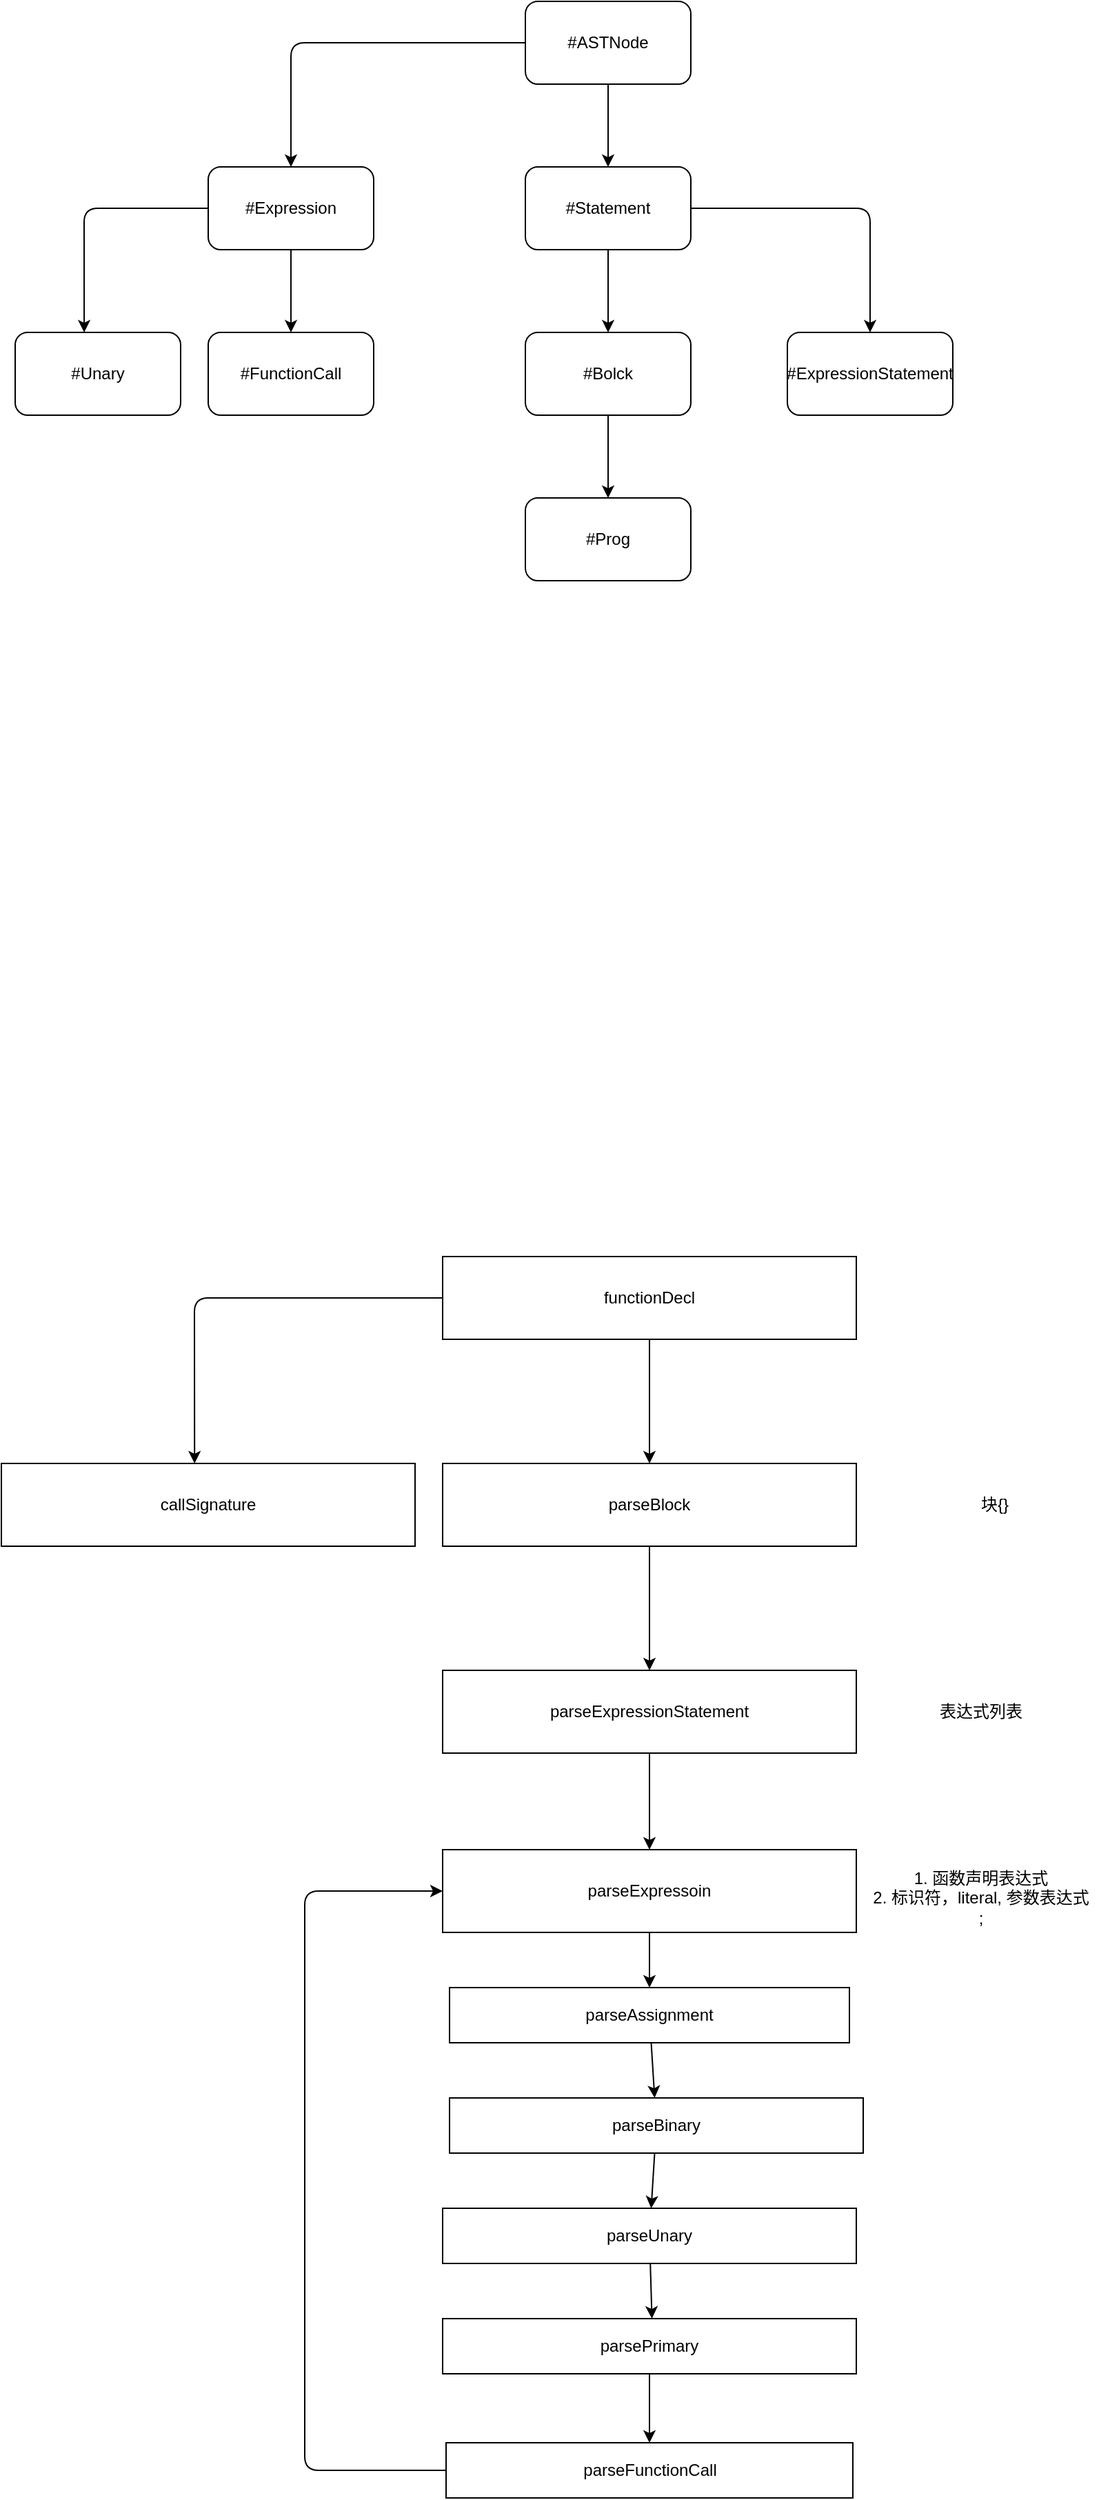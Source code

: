 <mxfile>
    <diagram id="_y1wDWIOW0_VSxdC8dC5" name="Page-1">
        <mxGraphModel dx="1592" dy="779" grid="1" gridSize="10" guides="1" tooltips="1" connect="1" arrows="1" fold="1" page="1" pageScale="1" pageWidth="850" pageHeight="1100" math="0" shadow="0">
            <root>
                <mxCell id="0"/>
                <mxCell id="1" parent="0"/>
                <mxCell id="4" style="edgeStyle=none;html=1;" parent="1" source="2" target="3" edge="1">
                    <mxGeometry relative="1" as="geometry"/>
                </mxCell>
                <mxCell id="31" style="edgeStyle=none;html=1;entryX=0.5;entryY=0;entryDx=0;entryDy=0;" edge="1" parent="1" source="2" target="32">
                    <mxGeometry relative="1" as="geometry">
                        <mxPoint x="100" y="190" as="targetPoint"/>
                        <Array as="points">
                            <mxPoint x="70" y="190"/>
                        </Array>
                    </mxGeometry>
                </mxCell>
                <object label="#ASTNode" hedietLinkedDataV1_path="../ast.ts" hedietLinkedDataV1_start_col_x-num="0" hedietLinkedDataV1_start_line_x-num="31" hedietLinkedDataV1_end_col_x-num="0" hedietLinkedDataV1_end_line_x-num="31" id="2">
                    <mxCell style="rounded=1;whiteSpace=wrap;html=1;" parent="1" vertex="1">
                        <mxGeometry x="240" y="160" width="120" height="60" as="geometry"/>
                    </mxCell>
                </object>
                <mxCell id="6" style="edgeStyle=none;html=1;exitX=0.5;exitY=1;exitDx=0;exitDy=0;" parent="1" source="3" target="5" edge="1">
                    <mxGeometry relative="1" as="geometry"/>
                </mxCell>
                <mxCell id="11" style="edgeStyle=none;html=1;entryX=0.5;entryY=0;entryDx=0;entryDy=0;" parent="1" source="3" target="12" edge="1">
                    <mxGeometry relative="1" as="geometry">
                        <mxPoint x="420" y="300" as="targetPoint"/>
                        <Array as="points">
                            <mxPoint x="490" y="310"/>
                        </Array>
                    </mxGeometry>
                </mxCell>
                <object label="#Statement" hedietLinkedDataV1_path="../ast.ts" hedietLinkedDataV1_start_col_x-num="18" hedietLinkedDataV1_start_line_x-num="32" hedietLinkedDataV1_end_col_x-num="18" hedietLinkedDataV1_end_line_x-num="32" id="3">
                    <mxCell style="rounded=1;whiteSpace=wrap;html=1;" parent="1" vertex="1">
                        <mxGeometry x="240" y="280" width="120" height="60" as="geometry"/>
                    </mxCell>
                </object>
                <mxCell id="8" style="edgeStyle=none;html=1;" parent="1" source="5" target="7" edge="1">
                    <mxGeometry relative="1" as="geometry"/>
                </mxCell>
                <object label="#Bolck" hedietLinkedDataV1_path="../ast.ts" hedietLinkedDataV1_start_col_x-num="18" hedietLinkedDataV1_start_line_x-num="32" hedietLinkedDataV1_end_col_x-num="18" hedietLinkedDataV1_end_line_x-num="32" id="5">
                    <mxCell style="rounded=1;whiteSpace=wrap;html=1;" parent="1" vertex="1">
                        <mxGeometry x="240" y="400" width="120" height="60" as="geometry"/>
                    </mxCell>
                </object>
                <object label="#Prog" hedietLinkedDataV1_path="../ast.ts" hedietLinkedDataV1_start_col_x-num="18" hedietLinkedDataV1_start_line_x-num="32" hedietLinkedDataV1_end_col_x-num="18" hedietLinkedDataV1_end_line_x-num="32" id="7">
                    <mxCell style="rounded=1;whiteSpace=wrap;html=1;" parent="1" vertex="1">
                        <mxGeometry x="240" y="520" width="120" height="60" as="geometry"/>
                    </mxCell>
                </object>
                <object label="#ExpressionStatement" hedietLinkedDataV1_path="../ast.ts" hedietLinkedDataV1_start_col_x-num="18" hedietLinkedDataV1_start_line_x-num="32" hedietLinkedDataV1_end_col_x-num="18" hedietLinkedDataV1_end_line_x-num="32" id="12">
                    <mxCell style="rounded=1;whiteSpace=wrap;html=1;" parent="1" vertex="1">
                        <mxGeometry x="430" y="400" width="120" height="60" as="geometry"/>
                    </mxCell>
                </object>
                <mxCell id="16" style="edgeStyle=none;html=1;" edge="1" parent="1" source="13" target="14">
                    <mxGeometry relative="1" as="geometry"/>
                </mxCell>
                <mxCell id="13" value="parseExpressionStatement" style="rounded=0;whiteSpace=wrap;html=1;" vertex="1" parent="1">
                    <mxGeometry x="180" y="1370" width="300" height="60" as="geometry"/>
                </mxCell>
                <mxCell id="17" style="edgeStyle=none;html=1;entryX=0.5;entryY=0;entryDx=0;entryDy=0;" edge="1" parent="1" source="14" target="15">
                    <mxGeometry relative="1" as="geometry"/>
                </mxCell>
                <mxCell id="14" value="parseExpressoin" style="rounded=0;whiteSpace=wrap;html=1;" vertex="1" parent="1">
                    <mxGeometry x="180" y="1500" width="300" height="60" as="geometry"/>
                </mxCell>
                <mxCell id="19" style="edgeStyle=none;html=1;" edge="1" parent="1" source="15" target="18">
                    <mxGeometry relative="1" as="geometry"/>
                </mxCell>
                <mxCell id="15" value="parseAssignment" style="rounded=0;whiteSpace=wrap;html=1;" vertex="1" parent="1">
                    <mxGeometry x="185" y="1600" width="290" height="40" as="geometry"/>
                </mxCell>
                <mxCell id="21" style="edgeStyle=none;html=1;" edge="1" parent="1" source="18" target="20">
                    <mxGeometry relative="1" as="geometry"/>
                </mxCell>
                <mxCell id="18" value="parseBinary" style="rounded=0;whiteSpace=wrap;html=1;" vertex="1" parent="1">
                    <mxGeometry x="185" y="1680" width="300" height="40" as="geometry"/>
                </mxCell>
                <mxCell id="38" style="edgeStyle=none;html=1;entryX=0.506;entryY=0;entryDx=0;entryDy=0;entryPerimeter=0;" edge="1" parent="1" source="20" target="41">
                    <mxGeometry relative="1" as="geometry">
                        <mxPoint x="331.875" y="1840" as="targetPoint"/>
                    </mxGeometry>
                </mxCell>
                <mxCell id="20" value="parseUnary" style="rounded=0;whiteSpace=wrap;html=1;" vertex="1" parent="1">
                    <mxGeometry x="180" y="1760" width="300" height="40" as="geometry"/>
                </mxCell>
                <mxCell id="23" style="edgeStyle=none;html=1;" edge="1" parent="1" source="22" target="13">
                    <mxGeometry relative="1" as="geometry"/>
                </mxCell>
                <mxCell id="22" value="parseBlock" style="rounded=0;whiteSpace=wrap;html=1;" vertex="1" parent="1">
                    <mxGeometry x="180" y="1220" width="300" height="60" as="geometry"/>
                </mxCell>
                <mxCell id="25" style="edgeStyle=none;html=1;" edge="1" parent="1" source="24" target="22">
                    <mxGeometry relative="1" as="geometry"/>
                </mxCell>
                <mxCell id="27" style="edgeStyle=none;html=1;entryX=0.467;entryY=0;entryDx=0;entryDy=0;entryPerimeter=0;" edge="1" parent="1" source="24" target="26">
                    <mxGeometry relative="1" as="geometry">
                        <Array as="points">
                            <mxPoint y="1100"/>
                        </Array>
                    </mxGeometry>
                </mxCell>
                <mxCell id="24" value="functionDecl" style="rounded=0;whiteSpace=wrap;html=1;" vertex="1" parent="1">
                    <mxGeometry x="180" y="1070" width="300" height="60" as="geometry"/>
                </mxCell>
                <mxCell id="26" value="callSignature" style="rounded=0;whiteSpace=wrap;html=1;" vertex="1" parent="1">
                    <mxGeometry x="-140" y="1220" width="300" height="60" as="geometry"/>
                </mxCell>
                <mxCell id="28" value="块{}" style="text;html=1;align=center;verticalAlign=middle;resizable=0;points=[];autosize=1;strokeColor=none;fillColor=none;" vertex="1" parent="1">
                    <mxGeometry x="560" y="1240" width="40" height="20" as="geometry"/>
                </mxCell>
                <mxCell id="29" value="表达式列表" style="text;html=1;align=center;verticalAlign=middle;resizable=0;points=[];autosize=1;strokeColor=none;fillColor=none;" vertex="1" parent="1">
                    <mxGeometry x="530" y="1390" width="80" height="20" as="geometry"/>
                </mxCell>
                <mxCell id="30" value="1. 函数声明表达式&lt;br&gt;2. 标识符，literal, 参数表达式&lt;br&gt;;" style="text;html=1;align=center;verticalAlign=middle;resizable=0;points=[];autosize=1;strokeColor=none;fillColor=none;" vertex="1" parent="1">
                    <mxGeometry x="485" y="1510" width="170" height="50" as="geometry"/>
                </mxCell>
                <mxCell id="34" style="edgeStyle=none;html=1;entryX=0.5;entryY=0;entryDx=0;entryDy=0;" edge="1" parent="1" source="32" target="33">
                    <mxGeometry relative="1" as="geometry"/>
                </mxCell>
                <mxCell id="44" style="edgeStyle=none;html=1;entryX=0.417;entryY=0;entryDx=0;entryDy=0;entryPerimeter=0;" edge="1" parent="1" source="32" target="43">
                    <mxGeometry relative="1" as="geometry">
                        <Array as="points">
                            <mxPoint x="-80" y="310"/>
                        </Array>
                    </mxGeometry>
                </mxCell>
                <object label="#Expression" hedietLinkedDataV1_path="../ast.ts" hedietLinkedDataV1_start_col_x-num="18" hedietLinkedDataV1_start_line_x-num="32" hedietLinkedDataV1_end_col_x-num="18" hedietLinkedDataV1_end_line_x-num="32" id="32">
                    <mxCell style="rounded=1;whiteSpace=wrap;html=1;" vertex="1" parent="1">
                        <mxGeometry x="10" y="280" width="120" height="60" as="geometry"/>
                    </mxCell>
                </object>
                <object label="#FunctionCall" hedietLinkedDataV1_path="../ast.ts" hedietLinkedDataV1_start_col_x-num="18" hedietLinkedDataV1_start_line_x-num="32" hedietLinkedDataV1_end_col_x-num="18" hedietLinkedDataV1_end_line_x-num="32" id="33">
                    <mxCell style="rounded=1;whiteSpace=wrap;html=1;" vertex="1" parent="1">
                        <mxGeometry x="10" y="400" width="120" height="60" as="geometry"/>
                    </mxCell>
                </object>
                <mxCell id="37" style="edgeStyle=none;html=1;entryX=0;entryY=0.5;entryDx=0;entryDy=0;exitX=0;exitY=0.5;exitDx=0;exitDy=0;" edge="1" parent="1" source="40" target="14">
                    <mxGeometry relative="1" as="geometry">
                        <mxPoint x="185.885" y="1856" as="sourcePoint"/>
                        <Array as="points">
                            <mxPoint x="80" y="1950"/>
                            <mxPoint x="80" y="1530"/>
                        </Array>
                    </mxGeometry>
                </mxCell>
                <mxCell id="40" value="parseFunctionCall" style="rounded=0;whiteSpace=wrap;html=1;" vertex="1" parent="1">
                    <mxGeometry x="182.5" y="1930" width="295" height="40" as="geometry"/>
                </mxCell>
                <mxCell id="42" style="edgeStyle=none;html=1;" edge="1" parent="1" source="41" target="40">
                    <mxGeometry relative="1" as="geometry"/>
                </mxCell>
                <mxCell id="41" value="parsePrimary" style="rounded=0;whiteSpace=wrap;html=1;" vertex="1" parent="1">
                    <mxGeometry x="180" y="1840" width="300" height="40" as="geometry"/>
                </mxCell>
                <object label="#Unary" hedietLinkedDataV1_path="../ast.ts" hedietLinkedDataV1_start_col_x-num="18" hedietLinkedDataV1_start_line_x-num="32" hedietLinkedDataV1_end_col_x-num="18" hedietLinkedDataV1_end_line_x-num="32" id="43">
                    <mxCell style="rounded=1;whiteSpace=wrap;html=1;" vertex="1" parent="1">
                        <mxGeometry x="-130" y="400" width="120" height="60" as="geometry"/>
                    </mxCell>
                </object>
            </root>
        </mxGraphModel>
    </diagram>
</mxfile>